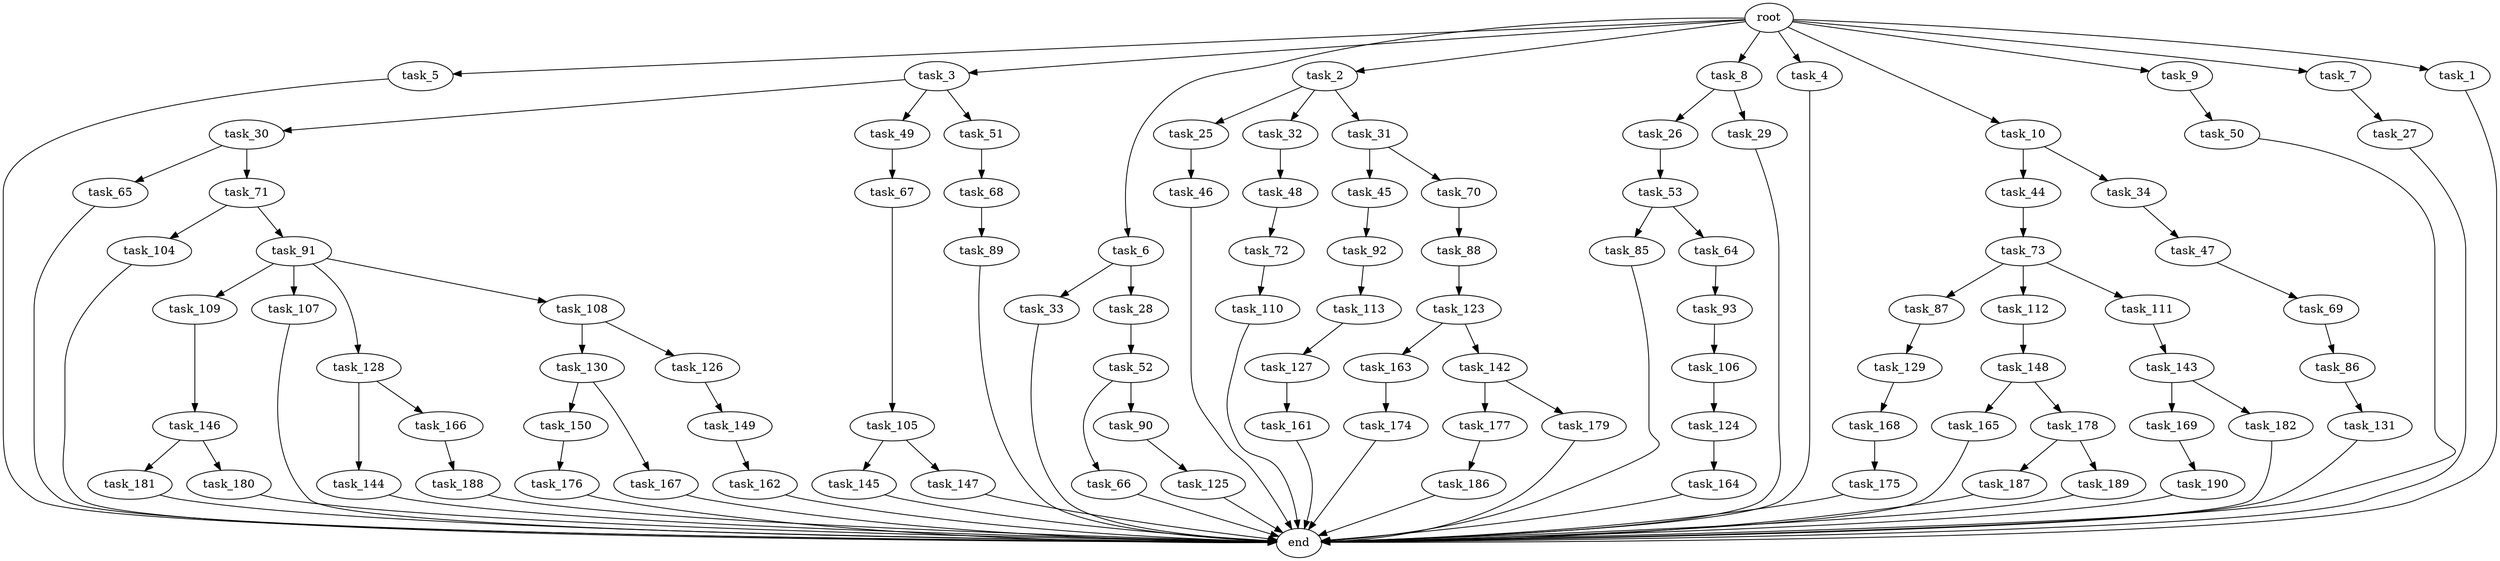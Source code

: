 digraph G {
  task_73 [size="13743895347.200001"];
  task_65 [size="21474836480.000000"];
  task_92 [size="13743895347.200001"];
  task_45 [size="54975581388.800003"];
  task_89 [size="7730941132.800000"];
  task_5 [size="102.400000"];
  task_47 [size="3435973836.800000"];
  task_3 [size="102.400000"];
  task_6 [size="102.400000"];
  task_113 [size="3435973836.800000"];
  task_30 [size="30923764531.200001"];
  task_2 [size="102.400000"];
  task_8 [size="102.400000"];
  task_150 [size="13743895347.200001"];
  task_44 [size="42090679500.800003"];
  task_163 [size="42090679500.800003"];
  task_69 [size="30923764531.200001"];
  task_53 [size="13743895347.200001"];
  task_49 [size="30923764531.200001"];
  task_187 [size="69578470195.199997"];
  task_93 [size="30923764531.200001"];
  task_86 [size="3435973836.800000"];
  task_145 [size="30923764531.200001"];
  task_168 [size="54975581388.800003"];
  task_177 [size="54975581388.800003"];
  task_144 [size="42090679500.800003"];
  task_33 [size="42090679500.800003"];
  task_167 [size="13743895347.200001"];
  task_189 [size="69578470195.199997"];
  task_169 [size="69578470195.199997"];
  task_71 [size="21474836480.000000"];
  task_105 [size="30923764531.200001"];
  task_48 [size="85899345920.000000"];
  task_4 [size="102.400000"];
  task_104 [size="3435973836.800000"];
  task_176 [size="21474836480.000000"];
  task_181 [size="21474836480.000000"];
  task_174 [size="13743895347.200001"];
  task_109 [size="13743895347.200001"];
  task_149 [size="69578470195.199997"];
  task_50 [size="30923764531.200001"];
  task_34 [size="42090679500.800003"];
  task_10 [size="102.400000"];
  task_161 [size="69578470195.199997"];
  task_127 [size="7730941132.800000"];
  task_147 [size="30923764531.200001"];
  task_130 [size="54975581388.800003"];
  task_110 [size="3435973836.800000"];
  task_131 [size="42090679500.800003"];
  task_9 [size="102.400000"];
  task_46 [size="13743895347.200001"];
  task_85 [size="21474836480.000000"];
  task_186 [size="69578470195.199997"];
  task_107 [size="13743895347.200001"];
  task_25 [size="30923764531.200001"];
  task_126 [size="54975581388.800003"];
  task_27 [size="85899345920.000000"];
  task_179 [size="54975581388.800003"];
  end [size="0.000000"];
  task_143 [size="85899345920.000000"];
  task_51 [size="30923764531.200001"];
  task_66 [size="3435973836.800000"];
  task_142 [size="42090679500.800003"];
  root [size="0.000000"];
  task_106 [size="85899345920.000000"];
  task_146 [size="21474836480.000000"];
  task_32 [size="30923764531.200001"];
  task_188 [size="42090679500.800003"];
  task_72 [size="7730941132.800000"];
  task_180 [size="21474836480.000000"];
  task_129 [size="30923764531.200001"];
  task_88 [size="7730941132.800000"];
  task_26 [size="69578470195.199997"];
  task_190 [size="21474836480.000000"];
  task_91 [size="3435973836.800000"];
  task_87 [size="13743895347.200001"];
  task_29 [size="69578470195.199997"];
  task_31 [size="30923764531.200001"];
  task_112 [size="13743895347.200001"];
  task_165 [size="54975581388.800003"];
  task_175 [size="3435973836.800000"];
  task_52 [size="13743895347.200001"];
  task_162 [size="69578470195.199997"];
  task_111 [size="13743895347.200001"];
  task_28 [size="42090679500.800003"];
  task_67 [size="3435973836.800000"];
  task_178 [size="54975581388.800003"];
  task_125 [size="42090679500.800003"];
  task_124 [size="30923764531.200001"];
  task_166 [size="42090679500.800003"];
  task_7 [size="102.400000"];
  task_164 [size="54975581388.800003"];
  task_90 [size="3435973836.800000"];
  task_128 [size="13743895347.200001"];
  task_148 [size="13743895347.200001"];
  task_1 [size="102.400000"];
  task_108 [size="13743895347.200001"];
  task_68 [size="7730941132.800000"];
  task_182 [size="69578470195.199997"];
  task_70 [size="54975581388.800003"];
  task_64 [size="21474836480.000000"];
  task_123 [size="7730941132.800000"];

  task_73 -> task_87 [size="134217728.000000"];
  task_73 -> task_112 [size="134217728.000000"];
  task_73 -> task_111 [size="134217728.000000"];
  task_65 -> end [size="1.000000"];
  task_92 -> task_113 [size="33554432.000000"];
  task_45 -> task_92 [size="134217728.000000"];
  task_89 -> end [size="1.000000"];
  task_5 -> end [size="1.000000"];
  task_47 -> task_69 [size="301989888.000000"];
  task_3 -> task_30 [size="301989888.000000"];
  task_3 -> task_49 [size="301989888.000000"];
  task_3 -> task_51 [size="301989888.000000"];
  task_6 -> task_28 [size="411041792.000000"];
  task_6 -> task_33 [size="411041792.000000"];
  task_113 -> task_127 [size="75497472.000000"];
  task_30 -> task_65 [size="209715200.000000"];
  task_30 -> task_71 [size="209715200.000000"];
  task_2 -> task_31 [size="301989888.000000"];
  task_2 -> task_25 [size="301989888.000000"];
  task_2 -> task_32 [size="301989888.000000"];
  task_8 -> task_26 [size="679477248.000000"];
  task_8 -> task_29 [size="679477248.000000"];
  task_150 -> task_176 [size="209715200.000000"];
  task_44 -> task_73 [size="134217728.000000"];
  task_163 -> task_174 [size="134217728.000000"];
  task_69 -> task_86 [size="33554432.000000"];
  task_53 -> task_64 [size="209715200.000000"];
  task_53 -> task_85 [size="209715200.000000"];
  task_49 -> task_67 [size="33554432.000000"];
  task_187 -> end [size="1.000000"];
  task_93 -> task_106 [size="838860800.000000"];
  task_86 -> task_131 [size="411041792.000000"];
  task_145 -> end [size="1.000000"];
  task_168 -> task_175 [size="33554432.000000"];
  task_177 -> task_186 [size="679477248.000000"];
  task_144 -> end [size="1.000000"];
  task_33 -> end [size="1.000000"];
  task_167 -> end [size="1.000000"];
  task_189 -> end [size="1.000000"];
  task_169 -> task_190 [size="209715200.000000"];
  task_71 -> task_91 [size="33554432.000000"];
  task_71 -> task_104 [size="33554432.000000"];
  task_105 -> task_145 [size="301989888.000000"];
  task_105 -> task_147 [size="301989888.000000"];
  task_48 -> task_72 [size="75497472.000000"];
  task_4 -> end [size="1.000000"];
  task_104 -> end [size="1.000000"];
  task_176 -> end [size="1.000000"];
  task_181 -> end [size="1.000000"];
  task_174 -> end [size="1.000000"];
  task_109 -> task_146 [size="209715200.000000"];
  task_149 -> task_162 [size="679477248.000000"];
  task_50 -> end [size="1.000000"];
  task_34 -> task_47 [size="33554432.000000"];
  task_10 -> task_34 [size="411041792.000000"];
  task_10 -> task_44 [size="411041792.000000"];
  task_161 -> end [size="1.000000"];
  task_127 -> task_161 [size="679477248.000000"];
  task_147 -> end [size="1.000000"];
  task_130 -> task_150 [size="134217728.000000"];
  task_130 -> task_167 [size="134217728.000000"];
  task_110 -> end [size="1.000000"];
  task_131 -> end [size="1.000000"];
  task_9 -> task_50 [size="301989888.000000"];
  task_46 -> end [size="1.000000"];
  task_85 -> end [size="1.000000"];
  task_186 -> end [size="1.000000"];
  task_107 -> end [size="1.000000"];
  task_25 -> task_46 [size="134217728.000000"];
  task_126 -> task_149 [size="679477248.000000"];
  task_27 -> end [size="1.000000"];
  task_179 -> end [size="1.000000"];
  task_143 -> task_169 [size="679477248.000000"];
  task_143 -> task_182 [size="679477248.000000"];
  task_51 -> task_68 [size="75497472.000000"];
  task_66 -> end [size="1.000000"];
  task_142 -> task_177 [size="536870912.000000"];
  task_142 -> task_179 [size="536870912.000000"];
  root -> task_8 [size="1.000000"];
  root -> task_9 [size="1.000000"];
  root -> task_3 [size="1.000000"];
  root -> task_7 [size="1.000000"];
  root -> task_6 [size="1.000000"];
  root -> task_1 [size="1.000000"];
  root -> task_10 [size="1.000000"];
  root -> task_5 [size="1.000000"];
  root -> task_2 [size="1.000000"];
  root -> task_4 [size="1.000000"];
  task_106 -> task_124 [size="301989888.000000"];
  task_146 -> task_181 [size="209715200.000000"];
  task_146 -> task_180 [size="209715200.000000"];
  task_32 -> task_48 [size="838860800.000000"];
  task_188 -> end [size="1.000000"];
  task_72 -> task_110 [size="33554432.000000"];
  task_180 -> end [size="1.000000"];
  task_129 -> task_168 [size="536870912.000000"];
  task_88 -> task_123 [size="75497472.000000"];
  task_26 -> task_53 [size="134217728.000000"];
  task_190 -> end [size="1.000000"];
  task_91 -> task_108 [size="134217728.000000"];
  task_91 -> task_107 [size="134217728.000000"];
  task_91 -> task_109 [size="134217728.000000"];
  task_91 -> task_128 [size="134217728.000000"];
  task_87 -> task_129 [size="301989888.000000"];
  task_29 -> end [size="1.000000"];
  task_31 -> task_70 [size="536870912.000000"];
  task_31 -> task_45 [size="536870912.000000"];
  task_112 -> task_148 [size="134217728.000000"];
  task_165 -> end [size="1.000000"];
  task_175 -> end [size="1.000000"];
  task_52 -> task_66 [size="33554432.000000"];
  task_52 -> task_90 [size="33554432.000000"];
  task_162 -> end [size="1.000000"];
  task_111 -> task_143 [size="838860800.000000"];
  task_28 -> task_52 [size="134217728.000000"];
  task_67 -> task_105 [size="301989888.000000"];
  task_178 -> task_187 [size="679477248.000000"];
  task_178 -> task_189 [size="679477248.000000"];
  task_125 -> end [size="1.000000"];
  task_124 -> task_164 [size="536870912.000000"];
  task_166 -> task_188 [size="411041792.000000"];
  task_7 -> task_27 [size="838860800.000000"];
  task_164 -> end [size="1.000000"];
  task_90 -> task_125 [size="411041792.000000"];
  task_128 -> task_166 [size="411041792.000000"];
  task_128 -> task_144 [size="411041792.000000"];
  task_148 -> task_165 [size="536870912.000000"];
  task_148 -> task_178 [size="536870912.000000"];
  task_1 -> end [size="1.000000"];
  task_108 -> task_126 [size="536870912.000000"];
  task_108 -> task_130 [size="536870912.000000"];
  task_68 -> task_89 [size="75497472.000000"];
  task_182 -> end [size="1.000000"];
  task_70 -> task_88 [size="75497472.000000"];
  task_64 -> task_93 [size="301989888.000000"];
  task_123 -> task_163 [size="411041792.000000"];
  task_123 -> task_142 [size="411041792.000000"];
}
